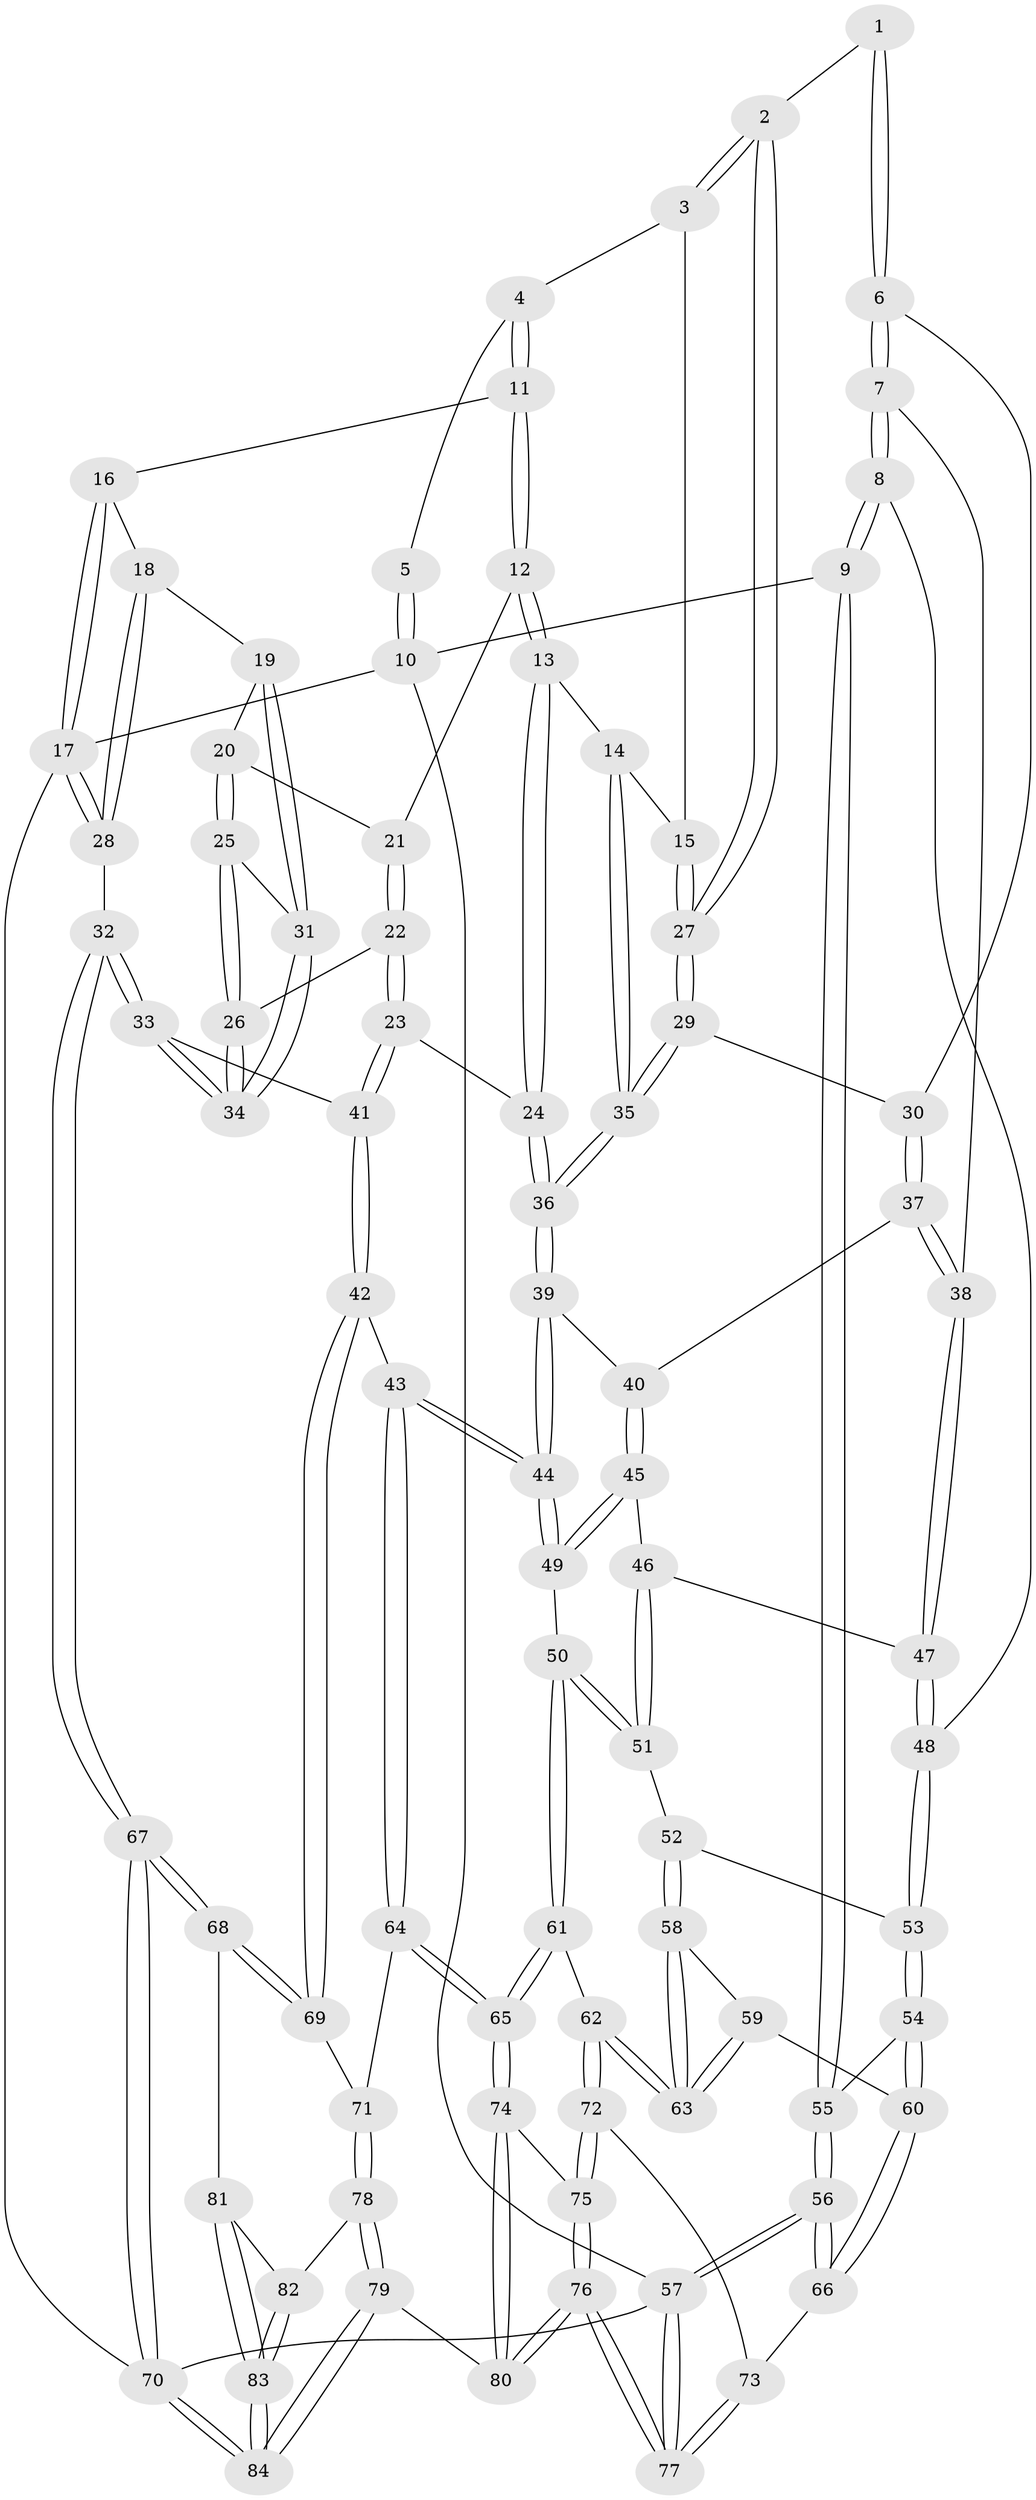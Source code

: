 // coarse degree distribution, {2: 0.04, 4: 0.24, 1: 0.08, 3: 0.32, 6: 0.16, 5: 0.12, 7: 0.04}
// Generated by graph-tools (version 1.1) at 2025/04/03/04/25 22:04:49]
// undirected, 84 vertices, 207 edges
graph export_dot {
graph [start="1"]
  node [color=gray90,style=filled];
  1 [pos="+0.22719369514999488+0"];
  2 [pos="+0.3959914003389731+0.0877556889265023"];
  3 [pos="+0.5660977619155219+0"];
  4 [pos="+0.621061845509114+0"];
  5 [pos="+0.20237975630835744+0"];
  6 [pos="+0.2486326861589222+0.10435967723533564"];
  7 [pos="+0.18768856069411255+0.19381338452562383"];
  8 [pos="+0+0.14375243026039025"];
  9 [pos="+0+0.1381992573522277"];
  10 [pos="+0+0"];
  11 [pos="+0.6548131884866866+0"];
  12 [pos="+0.6550718384936954+0"];
  13 [pos="+0.597083535183613+0.0527151862996978"];
  14 [pos="+0.5197916596576644+0.12759041613109734"];
  15 [pos="+0.4661553122503289+0.10089288531716778"];
  16 [pos="+0.7579167314146478+0"];
  17 [pos="+1+0"];
  18 [pos="+0.9009515469738847+0.06464585307717206"];
  19 [pos="+0.8903702891952102+0.08606022689160192"];
  20 [pos="+0.7960363490667307+0.10140171779405745"];
  21 [pos="+0.7058858901443464+0"];
  22 [pos="+0.7212011867183735+0.1816026876523464"];
  23 [pos="+0.7055085158919284+0.19938395070302173"];
  24 [pos="+0.6373320043315098+0.20200067893574525"];
  25 [pos="+0.7864910893167224+0.14695026088795793"];
  26 [pos="+0.7731171375012664+0.16878774655013948"];
  27 [pos="+0.3985504396922456+0.11495057358206656"];
  28 [pos="+1+0.1304876755471546"];
  29 [pos="+0.38636368509582913+0.13742822196747184"];
  30 [pos="+0.37960259550222863+0.14065570220705087"];
  31 [pos="+0.8857148385903577+0.11868057316246128"];
  32 [pos="+1+0.38628413481531637"];
  33 [pos="+0.9863074506058559+0.38860705579779403"];
  34 [pos="+0.8961334975516192+0.22968601085748125"];
  35 [pos="+0.5222478258671508+0.2560193387557777"];
  36 [pos="+0.5340845391111707+0.28028087730979445"];
  37 [pos="+0.33199072430988286+0.2515423456710319"];
  38 [pos="+0.25728582868809763+0.29601955229852056"];
  39 [pos="+0.5326945260251076+0.2862082968719693"];
  40 [pos="+0.4965775486361164+0.29340330864744035"];
  41 [pos="+0.8312061489818207+0.44865931326297886"];
  42 [pos="+0.781228871172612+0.4879024657991579"];
  43 [pos="+0.7012998704955358+0.5059711728413385"];
  44 [pos="+0.6192640766253344+0.4732550820310782"];
  45 [pos="+0.36366804068553227+0.3868051569842874"];
  46 [pos="+0.35217986950700975+0.39034552446987697"];
  47 [pos="+0.25307488015738544+0.35570512459970666"];
  48 [pos="+0.23907625270294813+0.37141681855426106"];
  49 [pos="+0.5887908803977847+0.48409478798871264"];
  50 [pos="+0.491106069699068+0.5347125995869221"];
  51 [pos="+0.40088675024120507+0.5293647676997402"];
  52 [pos="+0.3466622614473225+0.5586560259446407"];
  53 [pos="+0.16829855679375824+0.47092658340119264"];
  54 [pos="+0.14081634039786026+0.4856183939059824"];
  55 [pos="+0+0.39399498781182324"];
  56 [pos="+0+1"];
  57 [pos="+0+1"];
  58 [pos="+0.3423185757972695+0.583401815942336"];
  59 [pos="+0.14896250121862595+0.6656935822184514"];
  60 [pos="+0.14735411317974237+0.6654696327008753"];
  61 [pos="+0.45209701263346413+0.7231103102293611"];
  62 [pos="+0.3625033215709396+0.7367997892637781"];
  63 [pos="+0.3488133136099948+0.7203325113769142"];
  64 [pos="+0.6252700718394071+0.7741874666658403"];
  65 [pos="+0.5875745954229332+0.7884069573515113"];
  66 [pos="+0.05898963394768933+0.7878164810948494"];
  67 [pos="+1+0.866395390289261"];
  68 [pos="+0.9924704622318533+0.8170858696850027"];
  69 [pos="+0.8873896429591346+0.7357378644951799"];
  70 [pos="+1+1"];
  71 [pos="+0.6810486220945448+0.8091959725614993"];
  72 [pos="+0.3358811860509493+0.8148961670094748"];
  73 [pos="+0.2954593004690229+0.839790063378939"];
  74 [pos="+0.5240322780289777+0.9117634118090073"];
  75 [pos="+0.39946906754238515+0.8861043640929912"];
  76 [pos="+0.2581762200859165+1"];
  77 [pos="+0.176864090738755+1"];
  78 [pos="+0.7447244313893907+0.9107938910633471"];
  79 [pos="+0.6774861326471426+1"];
  80 [pos="+0.5486065821113942+1"];
  81 [pos="+0.9466300318595081+0.8452896154888563"];
  82 [pos="+0.8206916483265121+0.9007153440211085"];
  83 [pos="+0.8684718894001645+1"];
  84 [pos="+0.8742568367989444+1"];
  1 -- 2;
  1 -- 6;
  1 -- 6;
  2 -- 3;
  2 -- 3;
  2 -- 27;
  2 -- 27;
  3 -- 4;
  3 -- 15;
  4 -- 5;
  4 -- 11;
  4 -- 11;
  5 -- 10;
  5 -- 10;
  6 -- 7;
  6 -- 7;
  6 -- 30;
  7 -- 8;
  7 -- 8;
  7 -- 38;
  8 -- 9;
  8 -- 9;
  8 -- 48;
  9 -- 10;
  9 -- 55;
  9 -- 55;
  10 -- 17;
  10 -- 57;
  11 -- 12;
  11 -- 12;
  11 -- 16;
  12 -- 13;
  12 -- 13;
  12 -- 21;
  13 -- 14;
  13 -- 24;
  13 -- 24;
  14 -- 15;
  14 -- 35;
  14 -- 35;
  15 -- 27;
  15 -- 27;
  16 -- 17;
  16 -- 17;
  16 -- 18;
  17 -- 28;
  17 -- 28;
  17 -- 70;
  18 -- 19;
  18 -- 28;
  18 -- 28;
  19 -- 20;
  19 -- 31;
  19 -- 31;
  20 -- 21;
  20 -- 25;
  20 -- 25;
  21 -- 22;
  21 -- 22;
  22 -- 23;
  22 -- 23;
  22 -- 26;
  23 -- 24;
  23 -- 41;
  23 -- 41;
  24 -- 36;
  24 -- 36;
  25 -- 26;
  25 -- 26;
  25 -- 31;
  26 -- 34;
  26 -- 34;
  27 -- 29;
  27 -- 29;
  28 -- 32;
  29 -- 30;
  29 -- 35;
  29 -- 35;
  30 -- 37;
  30 -- 37;
  31 -- 34;
  31 -- 34;
  32 -- 33;
  32 -- 33;
  32 -- 67;
  32 -- 67;
  33 -- 34;
  33 -- 34;
  33 -- 41;
  35 -- 36;
  35 -- 36;
  36 -- 39;
  36 -- 39;
  37 -- 38;
  37 -- 38;
  37 -- 40;
  38 -- 47;
  38 -- 47;
  39 -- 40;
  39 -- 44;
  39 -- 44;
  40 -- 45;
  40 -- 45;
  41 -- 42;
  41 -- 42;
  42 -- 43;
  42 -- 69;
  42 -- 69;
  43 -- 44;
  43 -- 44;
  43 -- 64;
  43 -- 64;
  44 -- 49;
  44 -- 49;
  45 -- 46;
  45 -- 49;
  45 -- 49;
  46 -- 47;
  46 -- 51;
  46 -- 51;
  47 -- 48;
  47 -- 48;
  48 -- 53;
  48 -- 53;
  49 -- 50;
  50 -- 51;
  50 -- 51;
  50 -- 61;
  50 -- 61;
  51 -- 52;
  52 -- 53;
  52 -- 58;
  52 -- 58;
  53 -- 54;
  53 -- 54;
  54 -- 55;
  54 -- 60;
  54 -- 60;
  55 -- 56;
  55 -- 56;
  56 -- 57;
  56 -- 57;
  56 -- 66;
  56 -- 66;
  57 -- 77;
  57 -- 77;
  57 -- 70;
  58 -- 59;
  58 -- 63;
  58 -- 63;
  59 -- 60;
  59 -- 63;
  59 -- 63;
  60 -- 66;
  60 -- 66;
  61 -- 62;
  61 -- 65;
  61 -- 65;
  62 -- 63;
  62 -- 63;
  62 -- 72;
  62 -- 72;
  64 -- 65;
  64 -- 65;
  64 -- 71;
  65 -- 74;
  65 -- 74;
  66 -- 73;
  67 -- 68;
  67 -- 68;
  67 -- 70;
  67 -- 70;
  68 -- 69;
  68 -- 69;
  68 -- 81;
  69 -- 71;
  70 -- 84;
  70 -- 84;
  71 -- 78;
  71 -- 78;
  72 -- 73;
  72 -- 75;
  72 -- 75;
  73 -- 77;
  73 -- 77;
  74 -- 75;
  74 -- 80;
  74 -- 80;
  75 -- 76;
  75 -- 76;
  76 -- 77;
  76 -- 77;
  76 -- 80;
  76 -- 80;
  78 -- 79;
  78 -- 79;
  78 -- 82;
  79 -- 80;
  79 -- 84;
  79 -- 84;
  81 -- 82;
  81 -- 83;
  81 -- 83;
  82 -- 83;
  82 -- 83;
  83 -- 84;
  83 -- 84;
}
